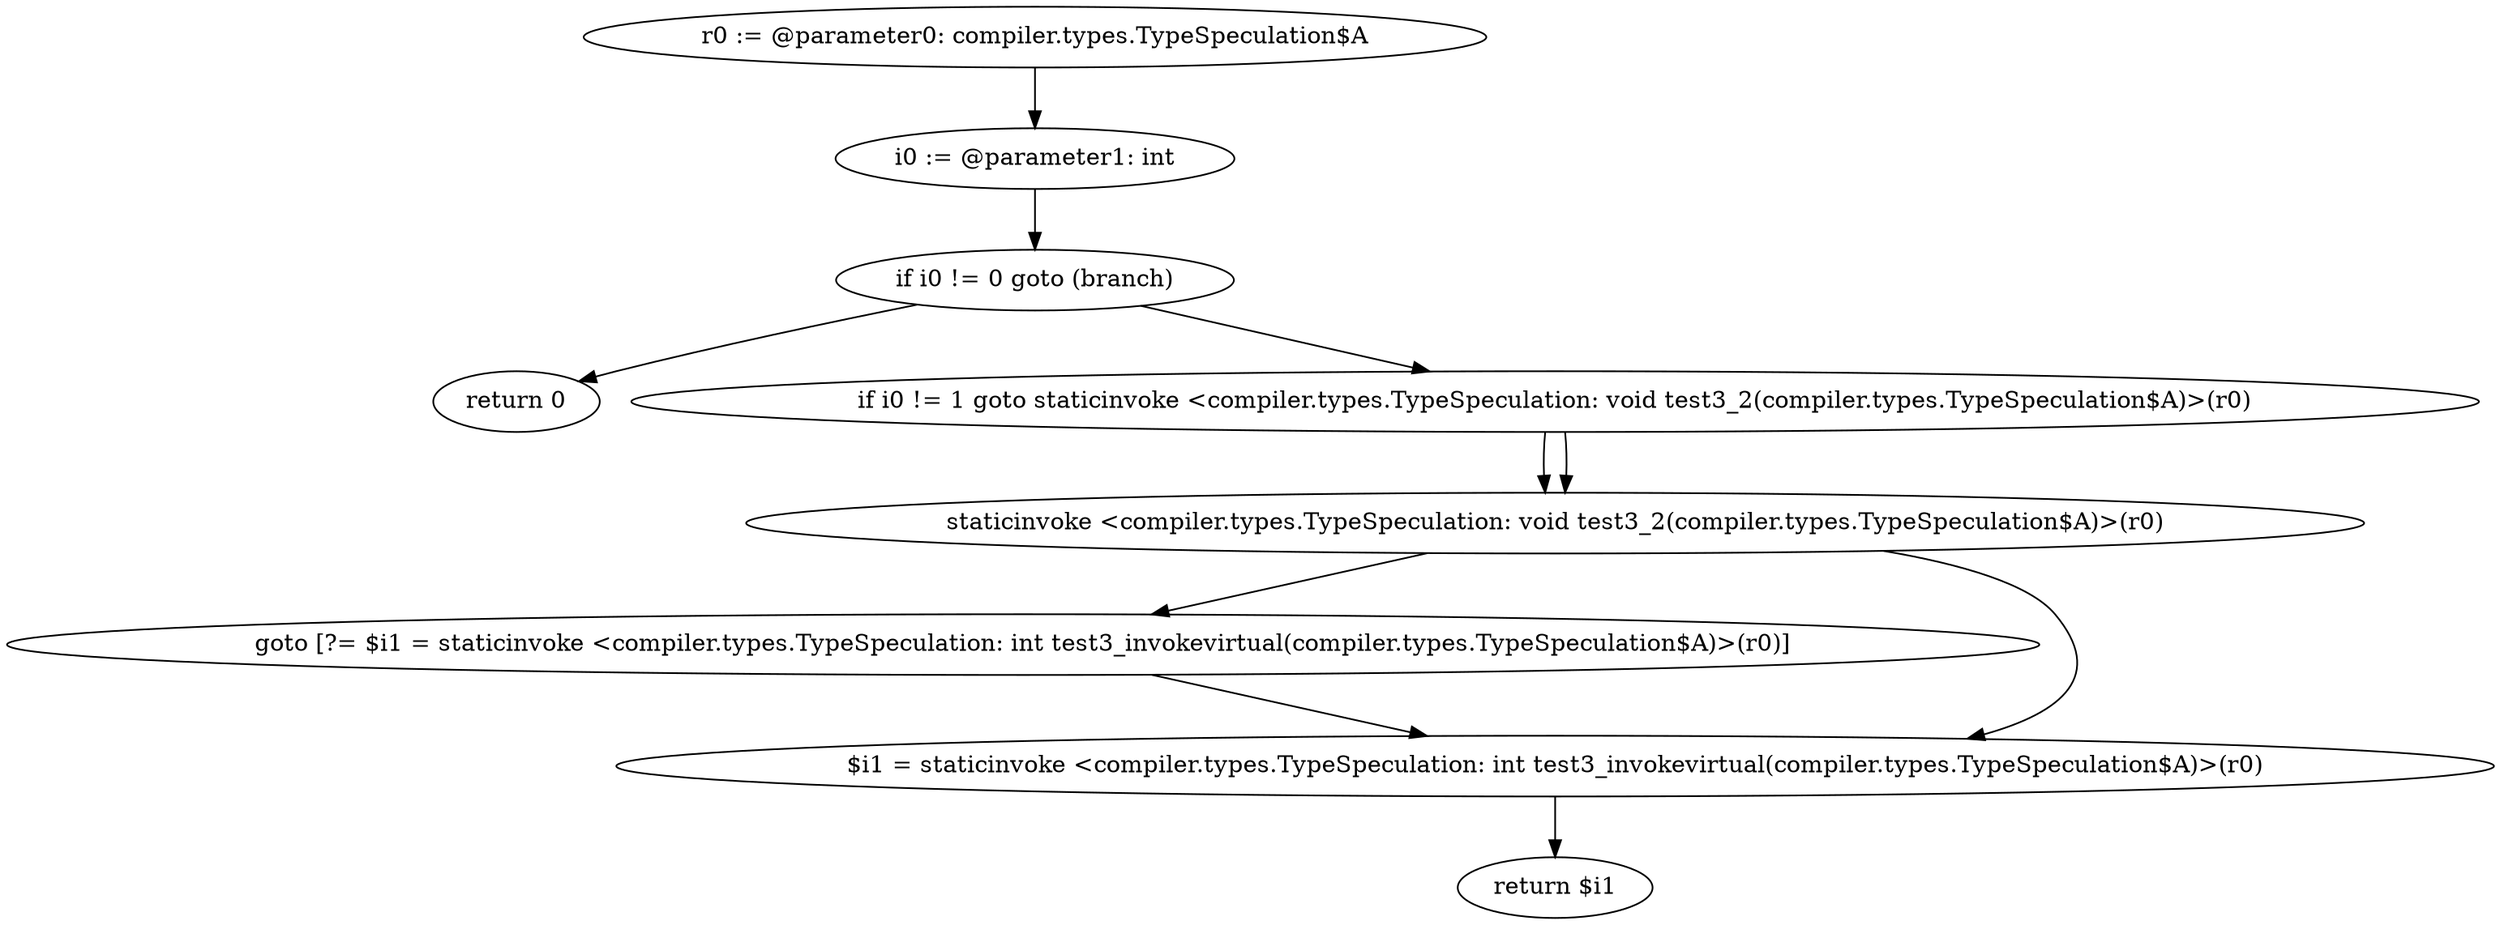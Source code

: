 digraph "unitGraph" {
    "r0 := @parameter0: compiler.types.TypeSpeculation$A"
    "i0 := @parameter1: int"
    "if i0 != 0 goto (branch)"
    "return 0"
    "if i0 != 1 goto staticinvoke <compiler.types.TypeSpeculation: void test3_2(compiler.types.TypeSpeculation$A)>(r0)"
    "staticinvoke <compiler.types.TypeSpeculation: void test3_2(compiler.types.TypeSpeculation$A)>(r0)"
    "goto [?= $i1 = staticinvoke <compiler.types.TypeSpeculation: int test3_invokevirtual(compiler.types.TypeSpeculation$A)>(r0)]"
    "$i1 = staticinvoke <compiler.types.TypeSpeculation: int test3_invokevirtual(compiler.types.TypeSpeculation$A)>(r0)"
    "return $i1"
    "r0 := @parameter0: compiler.types.TypeSpeculation$A"->"i0 := @parameter1: int";
    "i0 := @parameter1: int"->"if i0 != 0 goto (branch)";
    "if i0 != 0 goto (branch)"->"return 0";
    "if i0 != 0 goto (branch)"->"if i0 != 1 goto staticinvoke <compiler.types.TypeSpeculation: void test3_2(compiler.types.TypeSpeculation$A)>(r0)";
    "if i0 != 1 goto staticinvoke <compiler.types.TypeSpeculation: void test3_2(compiler.types.TypeSpeculation$A)>(r0)"->"staticinvoke <compiler.types.TypeSpeculation: void test3_2(compiler.types.TypeSpeculation$A)>(r0)";
    "if i0 != 1 goto staticinvoke <compiler.types.TypeSpeculation: void test3_2(compiler.types.TypeSpeculation$A)>(r0)"->"staticinvoke <compiler.types.TypeSpeculation: void test3_2(compiler.types.TypeSpeculation$A)>(r0)";
    "staticinvoke <compiler.types.TypeSpeculation: void test3_2(compiler.types.TypeSpeculation$A)>(r0)"->"goto [?= $i1 = staticinvoke <compiler.types.TypeSpeculation: int test3_invokevirtual(compiler.types.TypeSpeculation$A)>(r0)]";
    "goto [?= $i1 = staticinvoke <compiler.types.TypeSpeculation: int test3_invokevirtual(compiler.types.TypeSpeculation$A)>(r0)]"->"$i1 = staticinvoke <compiler.types.TypeSpeculation: int test3_invokevirtual(compiler.types.TypeSpeculation$A)>(r0)";
    "staticinvoke <compiler.types.TypeSpeculation: void test3_2(compiler.types.TypeSpeculation$A)>(r0)"->"$i1 = staticinvoke <compiler.types.TypeSpeculation: int test3_invokevirtual(compiler.types.TypeSpeculation$A)>(r0)";
    "$i1 = staticinvoke <compiler.types.TypeSpeculation: int test3_invokevirtual(compiler.types.TypeSpeculation$A)>(r0)"->"return $i1";
}
